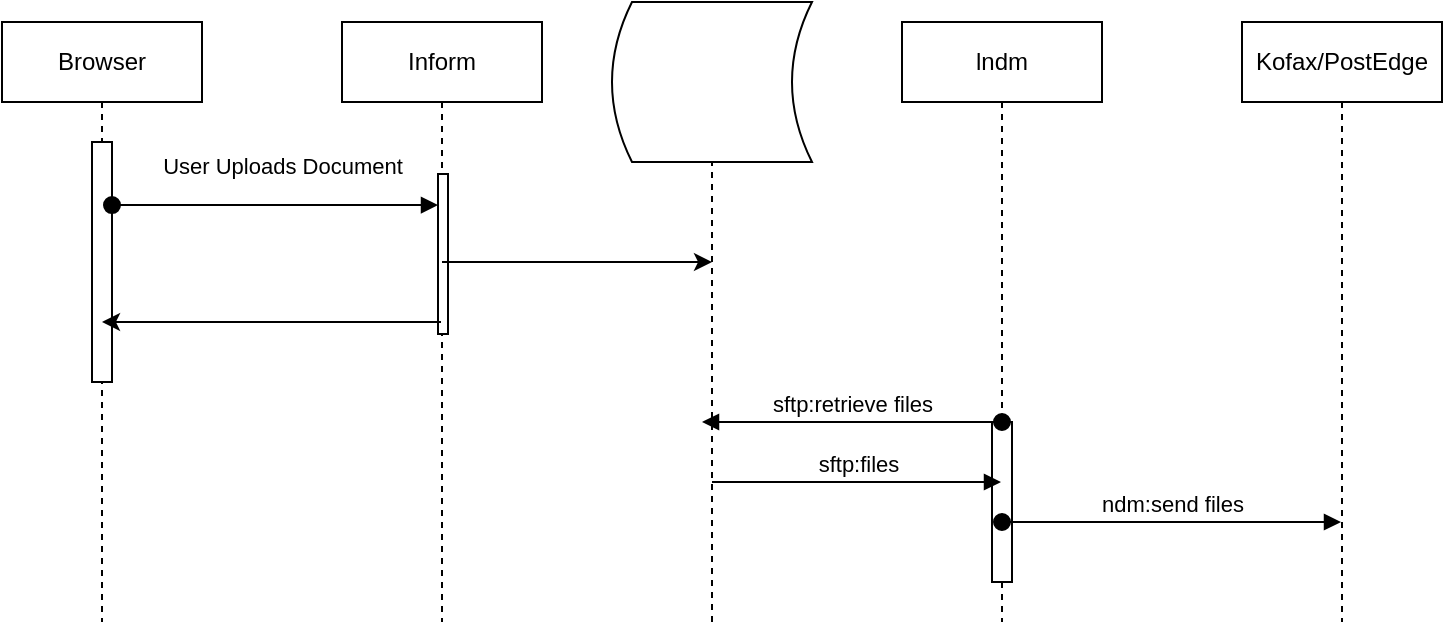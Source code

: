 <mxfile version="13.0.5" type="github"><diagram id="VjZmuH5R4QnwBYRe0RtB" name="Page-1"><mxGraphModel dx="874" dy="590" grid="1" gridSize="10" guides="1" tooltips="1" connect="1" arrows="1" fold="1" page="1" pageScale="1" pageWidth="850" pageHeight="1100" math="0" shadow="0"><root><mxCell id="0"/><mxCell id="1" parent="0"/><mxCell id="ZCQE3jyRjgQ5pHx9KMXe-1" value="Browser" style="shape=umlLifeline;perimeter=lifelinePerimeter;whiteSpace=wrap;html=1;container=1;collapsible=0;recursiveResize=0;outlineConnect=0;" vertex="1" parent="1"><mxGeometry x="70" y="460" width="100" height="300" as="geometry"/></mxCell><mxCell id="ZCQE3jyRjgQ5pHx9KMXe-5" value="" style="html=1;points=[];perimeter=orthogonalPerimeter;" vertex="1" parent="ZCQE3jyRjgQ5pHx9KMXe-1"><mxGeometry x="45" y="60" width="10" height="120" as="geometry"/></mxCell><mxCell id="ZCQE3jyRjgQ5pHx9KMXe-2" value="Inform" style="shape=umlLifeline;perimeter=lifelinePerimeter;whiteSpace=wrap;html=1;container=1;collapsible=0;recursiveResize=0;outlineConnect=0;" vertex="1" parent="1"><mxGeometry x="240" y="460" width="100" height="300" as="geometry"/></mxCell><mxCell id="ZCQE3jyRjgQ5pHx9KMXe-6" value="" style="html=1;points=[];perimeter=orthogonalPerimeter;" vertex="1" parent="ZCQE3jyRjgQ5pHx9KMXe-2"><mxGeometry x="48" y="76" width="5" height="80" as="geometry"/></mxCell><mxCell id="ZCQE3jyRjgQ5pHx9KMXe-3" value="lndm" style="shape=umlLifeline;perimeter=lifelinePerimeter;whiteSpace=wrap;html=1;container=1;collapsible=0;recursiveResize=0;outlineConnect=0;" vertex="1" parent="1"><mxGeometry x="520" y="460" width="100" height="300" as="geometry"/></mxCell><mxCell id="ZCQE3jyRjgQ5pHx9KMXe-17" value="" style="html=1;points=[];perimeter=orthogonalPerimeter;" vertex="1" parent="ZCQE3jyRjgQ5pHx9KMXe-3"><mxGeometry x="45" y="200" width="10" height="80" as="geometry"/></mxCell><mxCell id="ZCQE3jyRjgQ5pHx9KMXe-18" value="sftp:retrieve files" style="html=1;verticalAlign=bottom;startArrow=oval;startFill=1;endArrow=block;startSize=8;" edge="1" parent="ZCQE3jyRjgQ5pHx9KMXe-3"><mxGeometry width="60" relative="1" as="geometry"><mxPoint x="50" y="200" as="sourcePoint"/><mxPoint x="-100" y="200" as="targetPoint"/></mxGeometry></mxCell><mxCell id="ZCQE3jyRjgQ5pHx9KMXe-4" value="Kofax/PostEdge" style="shape=umlLifeline;perimeter=lifelinePerimeter;whiteSpace=wrap;html=1;container=1;collapsible=0;recursiveResize=0;outlineConnect=0;" vertex="1" parent="1"><mxGeometry x="690" y="460" width="100" height="300" as="geometry"/></mxCell><mxCell id="ZCQE3jyRjgQ5pHx9KMXe-7" value="User Uploads Document" style="html=1;verticalAlign=bottom;startArrow=oval;endArrow=block;startSize=8;exitX=1;exitY=0.263;exitDx=0;exitDy=0;exitPerimeter=0;" edge="1" target="ZCQE3jyRjgQ5pHx9KMXe-6" parent="1" source="ZCQE3jyRjgQ5pHx9KMXe-5"><mxGeometry x="0.038" y="11" relative="1" as="geometry"><mxPoint x="125" y="504" as="sourcePoint"/><mxPoint as="offset"/></mxGeometry></mxCell><mxCell id="ZCQE3jyRjgQ5pHx9KMXe-8" value="" style="shape=dataStorage;whiteSpace=wrap;html=1;" vertex="1" parent="1"><mxGeometry x="375" y="450" width="100" height="80" as="geometry"/></mxCell><mxCell id="ZCQE3jyRjgQ5pHx9KMXe-9" value="" style="endArrow=classic;html=1;" edge="1" parent="1" source="ZCQE3jyRjgQ5pHx9KMXe-2"><mxGeometry width="50" height="50" relative="1" as="geometry"><mxPoint x="420" y="750" as="sourcePoint"/><mxPoint x="425" y="580" as="targetPoint"/></mxGeometry></mxCell><mxCell id="ZCQE3jyRjgQ5pHx9KMXe-10" value="" style="endArrow=classic;html=1;" edge="1" parent="1" source="ZCQE3jyRjgQ5pHx9KMXe-2" target="ZCQE3jyRjgQ5pHx9KMXe-1"><mxGeometry width="50" height="50" relative="1" as="geometry"><mxPoint x="420" y="750" as="sourcePoint"/><mxPoint x="470" y="700" as="targetPoint"/></mxGeometry></mxCell><mxCell id="ZCQE3jyRjgQ5pHx9KMXe-11" value="" style="endArrow=none;dashed=1;html=1;" edge="1" parent="1" target="ZCQE3jyRjgQ5pHx9KMXe-8"><mxGeometry width="50" height="50" relative="1" as="geometry"><mxPoint x="425" y="760" as="sourcePoint"/><mxPoint x="470" y="700" as="targetPoint"/></mxGeometry></mxCell><mxCell id="ZCQE3jyRjgQ5pHx9KMXe-22" value="sftp:files" style="html=1;verticalAlign=bottom;endArrow=block;" edge="1" parent="1"><mxGeometry width="80" relative="1" as="geometry"><mxPoint x="425" y="690" as="sourcePoint"/><mxPoint x="569.5" y="690" as="targetPoint"/></mxGeometry></mxCell><mxCell id="ZCQE3jyRjgQ5pHx9KMXe-23" value="ndm:send files" style="html=1;verticalAlign=bottom;startArrow=oval;startFill=1;endArrow=block;startSize=8;" edge="1" parent="1" target="ZCQE3jyRjgQ5pHx9KMXe-4"><mxGeometry width="60" relative="1" as="geometry"><mxPoint x="570" y="710" as="sourcePoint"/><mxPoint x="630" y="710" as="targetPoint"/></mxGeometry></mxCell></root></mxGraphModel></diagram></mxfile>